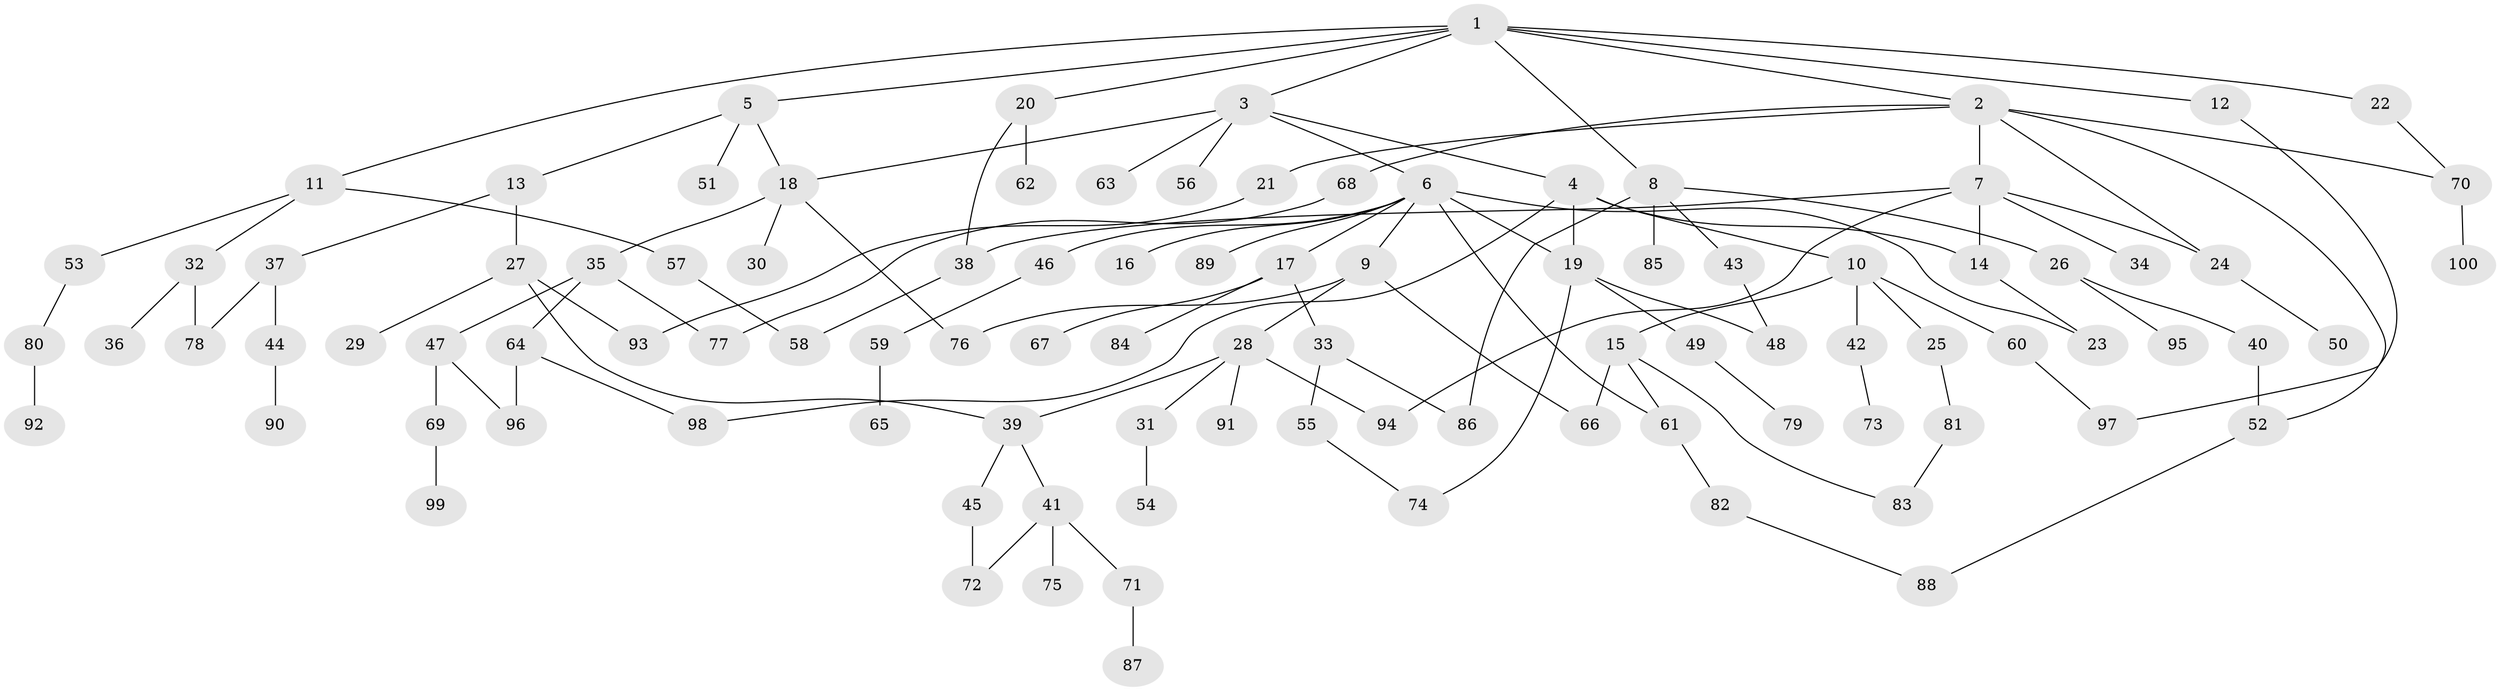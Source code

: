 // Generated by graph-tools (version 1.1) at 2025/38/02/21/25 10:38:51]
// undirected, 100 vertices, 125 edges
graph export_dot {
graph [start="1"]
  node [color=gray90,style=filled];
  1;
  2;
  3;
  4;
  5;
  6;
  7;
  8;
  9;
  10;
  11;
  12;
  13;
  14;
  15;
  16;
  17;
  18;
  19;
  20;
  21;
  22;
  23;
  24;
  25;
  26;
  27;
  28;
  29;
  30;
  31;
  32;
  33;
  34;
  35;
  36;
  37;
  38;
  39;
  40;
  41;
  42;
  43;
  44;
  45;
  46;
  47;
  48;
  49;
  50;
  51;
  52;
  53;
  54;
  55;
  56;
  57;
  58;
  59;
  60;
  61;
  62;
  63;
  64;
  65;
  66;
  67;
  68;
  69;
  70;
  71;
  72;
  73;
  74;
  75;
  76;
  77;
  78;
  79;
  80;
  81;
  82;
  83;
  84;
  85;
  86;
  87;
  88;
  89;
  90;
  91;
  92;
  93;
  94;
  95;
  96;
  97;
  98;
  99;
  100;
  1 -- 2;
  1 -- 3;
  1 -- 5;
  1 -- 8;
  1 -- 11;
  1 -- 12;
  1 -- 20;
  1 -- 22;
  2 -- 7;
  2 -- 21;
  2 -- 24;
  2 -- 68;
  2 -- 70;
  2 -- 52;
  3 -- 4;
  3 -- 6;
  3 -- 56;
  3 -- 63;
  3 -- 18;
  4 -- 10;
  4 -- 14;
  4 -- 98;
  4 -- 19;
  5 -- 13;
  5 -- 18;
  5 -- 51;
  6 -- 9;
  6 -- 16;
  6 -- 17;
  6 -- 19;
  6 -- 46;
  6 -- 61;
  6 -- 89;
  6 -- 23;
  7 -- 34;
  7 -- 38;
  7 -- 94;
  7 -- 14;
  7 -- 24;
  8 -- 26;
  8 -- 43;
  8 -- 85;
  8 -- 86;
  9 -- 28;
  9 -- 76;
  9 -- 66;
  10 -- 15;
  10 -- 25;
  10 -- 42;
  10 -- 60;
  11 -- 32;
  11 -- 53;
  11 -- 57;
  12 -- 97;
  13 -- 27;
  13 -- 37;
  14 -- 23;
  15 -- 66;
  15 -- 83;
  15 -- 61;
  17 -- 33;
  17 -- 67;
  17 -- 84;
  18 -- 30;
  18 -- 35;
  18 -- 76;
  19 -- 49;
  19 -- 74;
  19 -- 48;
  20 -- 62;
  20 -- 38;
  21 -- 93;
  22 -- 70;
  24 -- 50;
  25 -- 81;
  26 -- 40;
  26 -- 95;
  27 -- 29;
  27 -- 39;
  27 -- 93;
  28 -- 31;
  28 -- 91;
  28 -- 39;
  28 -- 94;
  31 -- 54;
  32 -- 36;
  32 -- 78;
  33 -- 55;
  33 -- 86;
  35 -- 47;
  35 -- 64;
  35 -- 77;
  37 -- 44;
  37 -- 78;
  38 -- 58;
  39 -- 41;
  39 -- 45;
  40 -- 52;
  41 -- 71;
  41 -- 72;
  41 -- 75;
  42 -- 73;
  43 -- 48;
  44 -- 90;
  45 -- 72;
  46 -- 59;
  47 -- 69;
  47 -- 96;
  49 -- 79;
  52 -- 88;
  53 -- 80;
  55 -- 74;
  57 -- 58;
  59 -- 65;
  60 -- 97;
  61 -- 82;
  64 -- 96;
  64 -- 98;
  68 -- 77;
  69 -- 99;
  70 -- 100;
  71 -- 87;
  80 -- 92;
  81 -- 83;
  82 -- 88;
}
